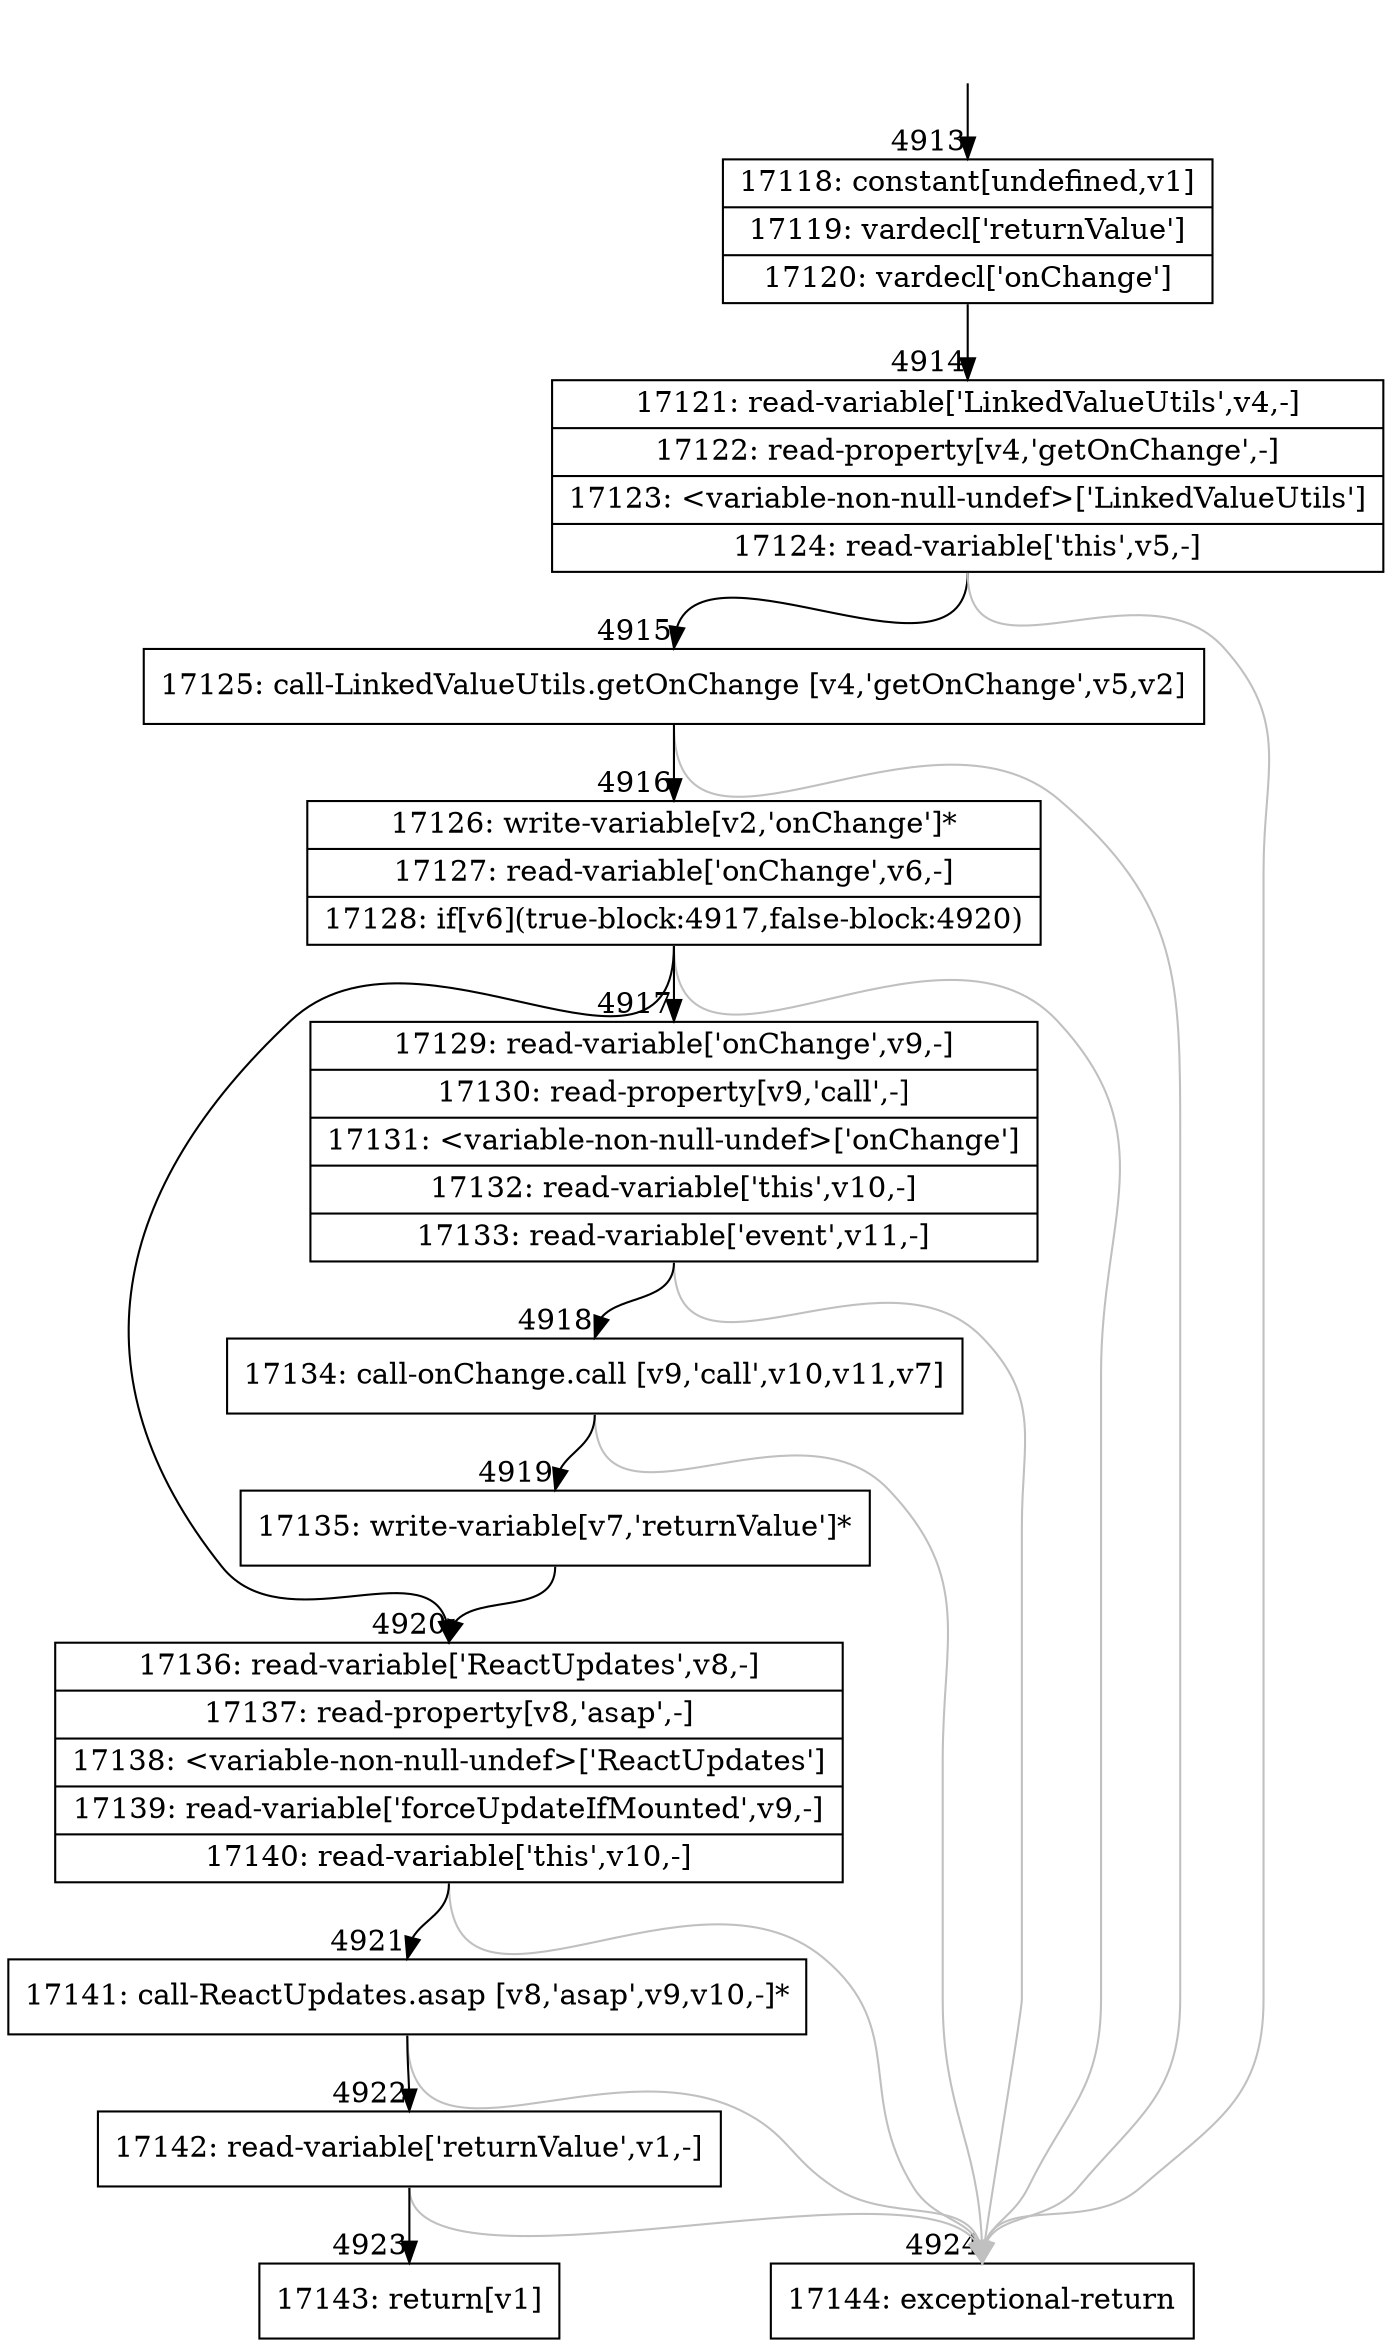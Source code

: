 digraph {
rankdir="TD"
BB_entry333[shape=none,label=""];
BB_entry333 -> BB4913 [tailport=s, headport=n, headlabel="    4913"]
BB4913 [shape=record label="{17118: constant[undefined,v1]|17119: vardecl['returnValue']|17120: vardecl['onChange']}" ] 
BB4913 -> BB4914 [tailport=s, headport=n, headlabel="      4914"]
BB4914 [shape=record label="{17121: read-variable['LinkedValueUtils',v4,-]|17122: read-property[v4,'getOnChange',-]|17123: \<variable-non-null-undef\>['LinkedValueUtils']|17124: read-variable['this',v5,-]}" ] 
BB4914 -> BB4915 [tailport=s, headport=n, headlabel="      4915"]
BB4914 -> BB4924 [tailport=s, headport=n, color=gray, headlabel="      4924"]
BB4915 [shape=record label="{17125: call-LinkedValueUtils.getOnChange [v4,'getOnChange',v5,v2]}" ] 
BB4915 -> BB4916 [tailport=s, headport=n, headlabel="      4916"]
BB4915 -> BB4924 [tailport=s, headport=n, color=gray]
BB4916 [shape=record label="{17126: write-variable[v2,'onChange']*|17127: read-variable['onChange',v6,-]|17128: if[v6](true-block:4917,false-block:4920)}" ] 
BB4916 -> BB4917 [tailport=s, headport=n, headlabel="      4917"]
BB4916 -> BB4920 [tailport=s, headport=n, headlabel="      4920"]
BB4916 -> BB4924 [tailport=s, headport=n, color=gray]
BB4917 [shape=record label="{17129: read-variable['onChange',v9,-]|17130: read-property[v9,'call',-]|17131: \<variable-non-null-undef\>['onChange']|17132: read-variable['this',v10,-]|17133: read-variable['event',v11,-]}" ] 
BB4917 -> BB4918 [tailport=s, headport=n, headlabel="      4918"]
BB4917 -> BB4924 [tailport=s, headport=n, color=gray]
BB4918 [shape=record label="{17134: call-onChange.call [v9,'call',v10,v11,v7]}" ] 
BB4918 -> BB4919 [tailport=s, headport=n, headlabel="      4919"]
BB4918 -> BB4924 [tailport=s, headport=n, color=gray]
BB4919 [shape=record label="{17135: write-variable[v7,'returnValue']*}" ] 
BB4919 -> BB4920 [tailport=s, headport=n]
BB4920 [shape=record label="{17136: read-variable['ReactUpdates',v8,-]|17137: read-property[v8,'asap',-]|17138: \<variable-non-null-undef\>['ReactUpdates']|17139: read-variable['forceUpdateIfMounted',v9,-]|17140: read-variable['this',v10,-]}" ] 
BB4920 -> BB4921 [tailport=s, headport=n, headlabel="      4921"]
BB4920 -> BB4924 [tailport=s, headport=n, color=gray]
BB4921 [shape=record label="{17141: call-ReactUpdates.asap [v8,'asap',v9,v10,-]*}" ] 
BB4921 -> BB4922 [tailport=s, headport=n, headlabel="      4922"]
BB4921 -> BB4924 [tailport=s, headport=n, color=gray]
BB4922 [shape=record label="{17142: read-variable['returnValue',v1,-]}" ] 
BB4922 -> BB4923 [tailport=s, headport=n, headlabel="      4923"]
BB4922 -> BB4924 [tailport=s, headport=n, color=gray]
BB4923 [shape=record label="{17143: return[v1]}" ] 
BB4924 [shape=record label="{17144: exceptional-return}" ] 
//#$~ 9126
}

